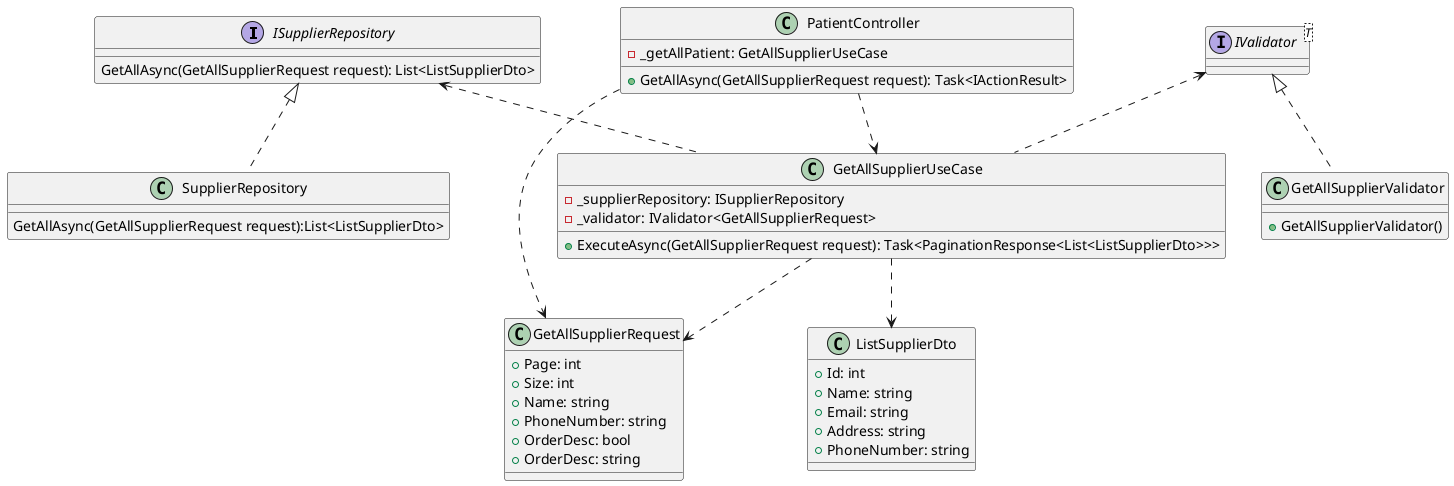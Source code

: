 @startuml
interface ISupplierRepository{
GetAllAsync(GetAllSupplierRequest request): List<ListSupplierDto>
}
interface IValidator<T>

class SupplierRepository {
GetAllAsync(GetAllSupplierRequest request):List<ListSupplierDto>
}

class GetAllSupplierUseCase {
  - _supplierRepository: ISupplierRepository
  - _validator: IValidator<GetAllSupplierRequest>
  + ExecuteAsync(GetAllSupplierRequest request): Task<PaginationResponse<List<ListSupplierDto>>>
}

class GetAllSupplierValidator {
  + GetAllSupplierValidator()
}

class PatientController {
  - _getAllPatient: GetAllSupplierUseCase
  + GetAllAsync(GetAllSupplierRequest request): Task<IActionResult>
}

class GetAllSupplierRequest {
  + Page: int
  + Size: int
  + Name: string
  + PhoneNumber: string
  + OrderDesc: bool
  + OrderDesc: string
}
class ListSupplierDto{
+ Id: int
+ Name: string
+ Email: string
+ Address: string
+ PhoneNumber: string
}



ISupplierRepository <|.. SupplierRepository
ISupplierRepository <.. GetAllSupplierUseCase
IValidator <|.. GetAllSupplierValidator
IValidator <.. GetAllSupplierUseCase


GetAllSupplierUseCase ..> GetAllSupplierRequest
PatientController ..> GetAllSupplierUseCase
PatientController ..> GetAllSupplierRequest
GetAllSupplierUseCase ..> ListSupplierDto
@enduml

